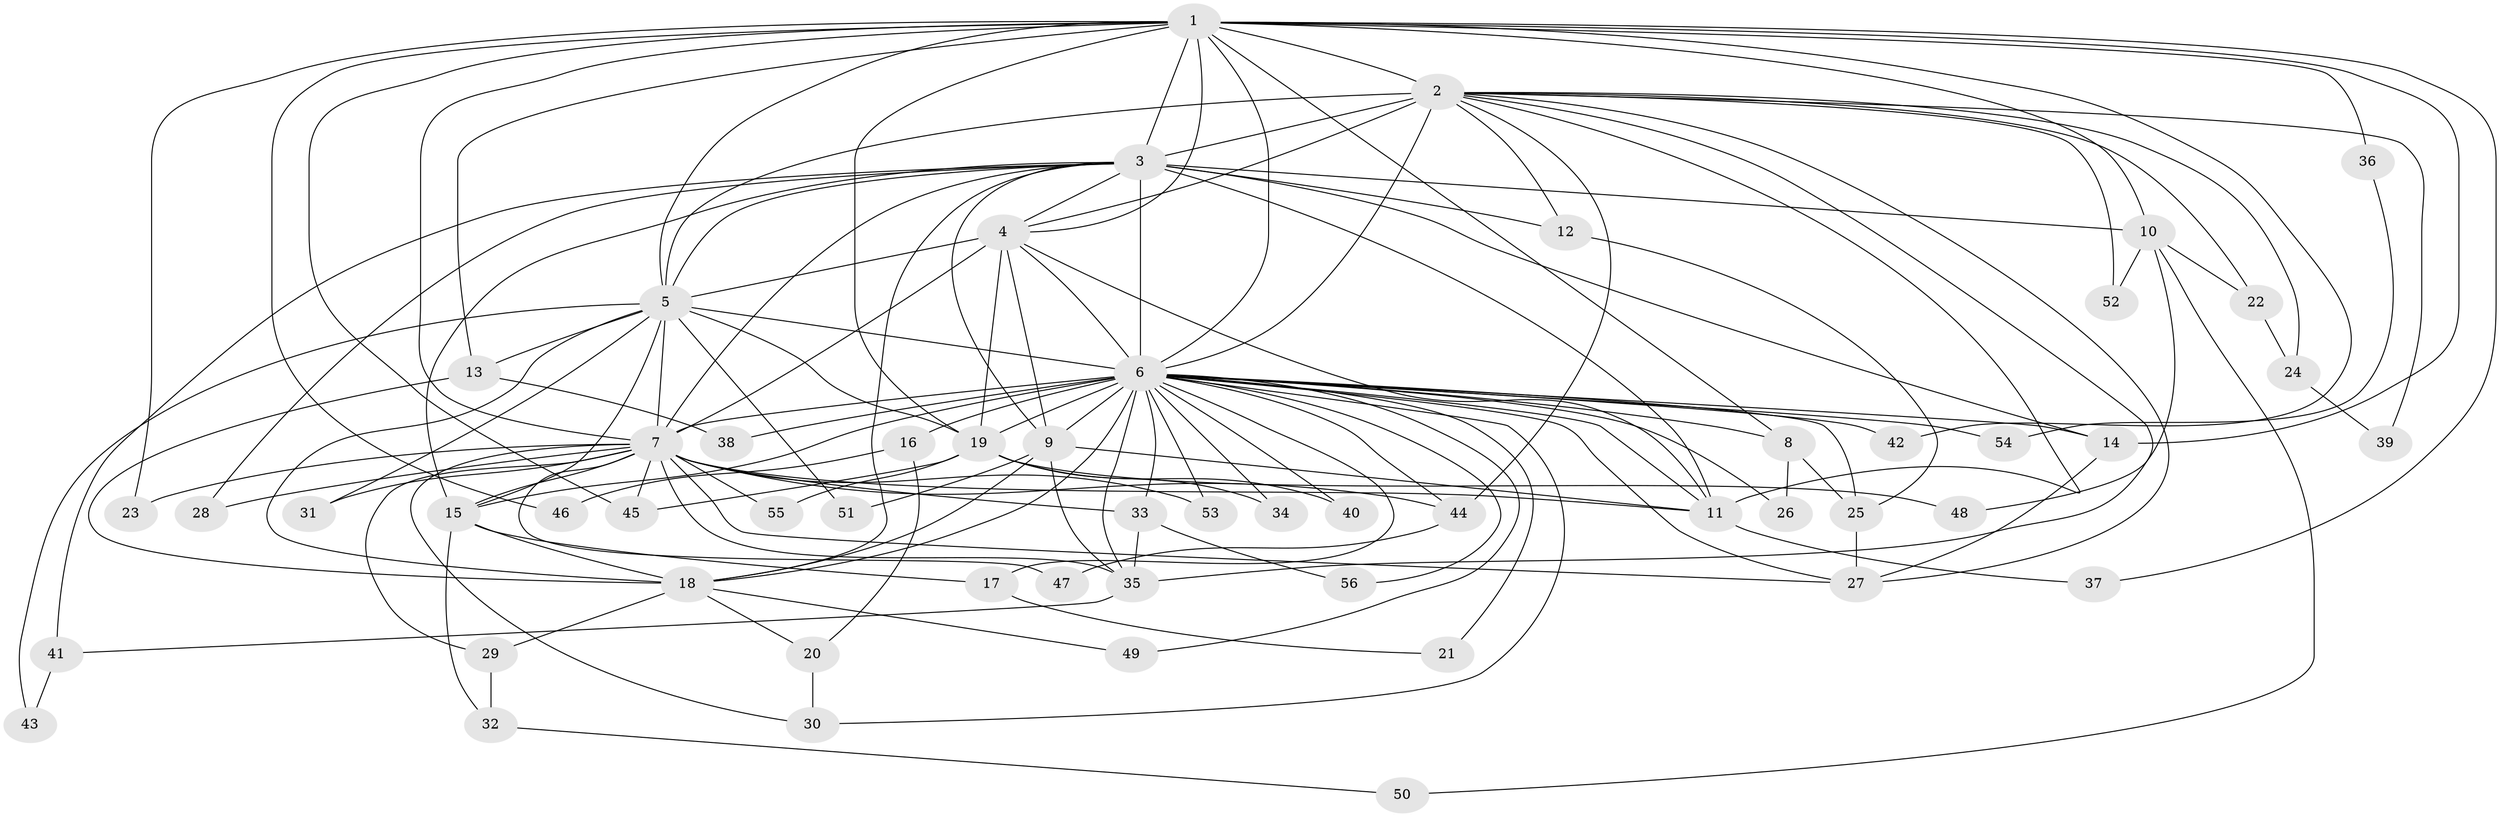 // original degree distribution, {13: 0.008928571428571428, 16: 0.017857142857142856, 22: 0.017857142857142856, 20: 0.008928571428571428, 31: 0.008928571428571428, 21: 0.017857142857142856, 15: 0.008928571428571428, 5: 0.05357142857142857, 2: 0.5, 10: 0.008928571428571428, 6: 0.03571428571428571, 4: 0.08928571428571429, 3: 0.20535714285714285, 8: 0.017857142857142856}
// Generated by graph-tools (version 1.1) at 2025/35/03/09/25 02:35:11]
// undirected, 56 vertices, 140 edges
graph export_dot {
graph [start="1"]
  node [color=gray90,style=filled];
  1;
  2;
  3;
  4;
  5;
  6;
  7;
  8;
  9;
  10;
  11;
  12;
  13;
  14;
  15;
  16;
  17;
  18;
  19;
  20;
  21;
  22;
  23;
  24;
  25;
  26;
  27;
  28;
  29;
  30;
  31;
  32;
  33;
  34;
  35;
  36;
  37;
  38;
  39;
  40;
  41;
  42;
  43;
  44;
  45;
  46;
  47;
  48;
  49;
  50;
  51;
  52;
  53;
  54;
  55;
  56;
  1 -- 2 [weight=4.0];
  1 -- 3 [weight=4.0];
  1 -- 4 [weight=3.0];
  1 -- 5 [weight=3.0];
  1 -- 6 [weight=4.0];
  1 -- 7 [weight=1.0];
  1 -- 8 [weight=1.0];
  1 -- 10 [weight=1.0];
  1 -- 13 [weight=1.0];
  1 -- 14 [weight=1.0];
  1 -- 19 [weight=1.0];
  1 -- 23 [weight=1.0];
  1 -- 36 [weight=1.0];
  1 -- 37 [weight=1.0];
  1 -- 42 [weight=1.0];
  1 -- 45 [weight=1.0];
  1 -- 46 [weight=1.0];
  2 -- 3 [weight=4.0];
  2 -- 4 [weight=2.0];
  2 -- 5 [weight=2.0];
  2 -- 6 [weight=5.0];
  2 -- 11 [weight=3.0];
  2 -- 12 [weight=1.0];
  2 -- 22 [weight=1.0];
  2 -- 24 [weight=1.0];
  2 -- 27 [weight=1.0];
  2 -- 35 [weight=1.0];
  2 -- 39 [weight=1.0];
  2 -- 44 [weight=1.0];
  2 -- 52 [weight=1.0];
  3 -- 4 [weight=2.0];
  3 -- 5 [weight=3.0];
  3 -- 6 [weight=12.0];
  3 -- 7 [weight=3.0];
  3 -- 9 [weight=1.0];
  3 -- 10 [weight=1.0];
  3 -- 11 [weight=1.0];
  3 -- 12 [weight=1.0];
  3 -- 14 [weight=1.0];
  3 -- 15 [weight=1.0];
  3 -- 18 [weight=1.0];
  3 -- 28 [weight=1.0];
  3 -- 41 [weight=1.0];
  4 -- 5 [weight=1.0];
  4 -- 6 [weight=3.0];
  4 -- 7 [weight=16.0];
  4 -- 9 [weight=1.0];
  4 -- 11 [weight=1.0];
  4 -- 19 [weight=1.0];
  5 -- 6 [weight=4.0];
  5 -- 7 [weight=2.0];
  5 -- 13 [weight=2.0];
  5 -- 15 [weight=1.0];
  5 -- 18 [weight=2.0];
  5 -- 19 [weight=1.0];
  5 -- 31 [weight=1.0];
  5 -- 43 [weight=1.0];
  5 -- 51 [weight=1.0];
  6 -- 7 [weight=4.0];
  6 -- 8 [weight=2.0];
  6 -- 9 [weight=1.0];
  6 -- 11 [weight=2.0];
  6 -- 14 [weight=1.0];
  6 -- 15 [weight=1.0];
  6 -- 16 [weight=2.0];
  6 -- 17 [weight=1.0];
  6 -- 18 [weight=1.0];
  6 -- 19 [weight=1.0];
  6 -- 21 [weight=1.0];
  6 -- 25 [weight=1.0];
  6 -- 26 [weight=1.0];
  6 -- 27 [weight=1.0];
  6 -- 30 [weight=1.0];
  6 -- 33 [weight=1.0];
  6 -- 34 [weight=1.0];
  6 -- 35 [weight=1.0];
  6 -- 38 [weight=1.0];
  6 -- 40 [weight=1.0];
  6 -- 42 [weight=1.0];
  6 -- 44 [weight=1.0];
  6 -- 49 [weight=1.0];
  6 -- 53 [weight=1.0];
  6 -- 54 [weight=1.0];
  6 -- 56 [weight=1.0];
  7 -- 11 [weight=1.0];
  7 -- 15 [weight=1.0];
  7 -- 23 [weight=1.0];
  7 -- 27 [weight=1.0];
  7 -- 28 [weight=1.0];
  7 -- 29 [weight=1.0];
  7 -- 30 [weight=1.0];
  7 -- 31 [weight=1.0];
  7 -- 33 [weight=1.0];
  7 -- 35 [weight=1.0];
  7 -- 44 [weight=1.0];
  7 -- 45 [weight=1.0];
  7 -- 47 [weight=1.0];
  7 -- 53 [weight=1.0];
  7 -- 55 [weight=1.0];
  8 -- 25 [weight=1.0];
  8 -- 26 [weight=1.0];
  9 -- 11 [weight=1.0];
  9 -- 18 [weight=1.0];
  9 -- 35 [weight=1.0];
  9 -- 51 [weight=1.0];
  10 -- 22 [weight=1.0];
  10 -- 48 [weight=1.0];
  10 -- 50 [weight=1.0];
  10 -- 52 [weight=1.0];
  11 -- 37 [weight=1.0];
  12 -- 25 [weight=1.0];
  13 -- 18 [weight=1.0];
  13 -- 38 [weight=1.0];
  14 -- 27 [weight=1.0];
  15 -- 17 [weight=1.0];
  15 -- 18 [weight=1.0];
  15 -- 32 [weight=1.0];
  16 -- 20 [weight=1.0];
  16 -- 46 [weight=1.0];
  17 -- 21 [weight=1.0];
  18 -- 20 [weight=1.0];
  18 -- 29 [weight=1.0];
  18 -- 49 [weight=1.0];
  19 -- 34 [weight=1.0];
  19 -- 40 [weight=1.0];
  19 -- 45 [weight=1.0];
  19 -- 48 [weight=1.0];
  19 -- 55 [weight=1.0];
  20 -- 30 [weight=1.0];
  22 -- 24 [weight=1.0];
  24 -- 39 [weight=1.0];
  25 -- 27 [weight=1.0];
  29 -- 32 [weight=1.0];
  32 -- 50 [weight=1.0];
  33 -- 35 [weight=1.0];
  33 -- 56 [weight=1.0];
  35 -- 41 [weight=1.0];
  36 -- 54 [weight=1.0];
  41 -- 43 [weight=1.0];
  44 -- 47 [weight=1.0];
}
